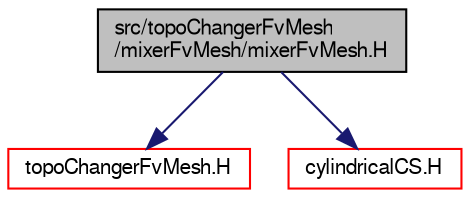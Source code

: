 digraph "src/topoChangerFvMesh/mixerFvMesh/mixerFvMesh.H"
{
  bgcolor="transparent";
  edge [fontname="FreeSans",fontsize="10",labelfontname="FreeSans",labelfontsize="10"];
  node [fontname="FreeSans",fontsize="10",shape=record];
  Node0 [label="src/topoChangerFvMesh\l/mixerFvMesh/mixerFvMesh.H",height=0.2,width=0.4,color="black", fillcolor="grey75", style="filled", fontcolor="black"];
  Node0 -> Node1 [color="midnightblue",fontsize="10",style="solid",fontname="FreeSans"];
  Node1 [label="topoChangerFvMesh.H",height=0.2,width=0.4,color="red",URL="$a16793.html"];
  Node0 -> Node273 [color="midnightblue",fontsize="10",style="solid",fontname="FreeSans"];
  Node273 [label="cylindricalCS.H",height=0.2,width=0.4,color="red",URL="$a07535.html"];
}
